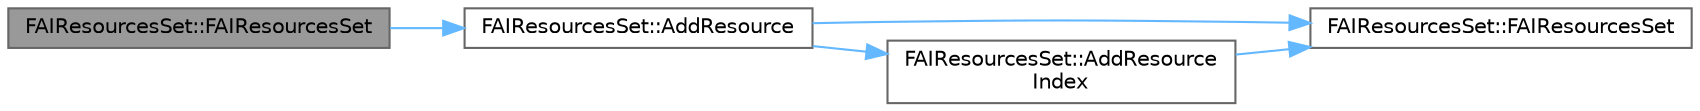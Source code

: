 digraph "FAIResourcesSet::FAIResourcesSet"
{
 // INTERACTIVE_SVG=YES
 // LATEX_PDF_SIZE
  bgcolor="transparent";
  edge [fontname=Helvetica,fontsize=10,labelfontname=Helvetica,labelfontsize=10];
  node [fontname=Helvetica,fontsize=10,shape=box,height=0.2,width=0.4];
  rankdir="LR";
  Node1 [id="Node000001",label="FAIResourcesSet::FAIResourcesSet",height=0.2,width=0.4,color="gray40", fillcolor="grey60", style="filled", fontcolor="black",tooltip=" "];
  Node1 -> Node2 [id="edge1_Node000001_Node000002",color="steelblue1",style="solid",tooltip=" "];
  Node2 [id="Node000002",label="FAIResourcesSet::AddResource",height=0.2,width=0.4,color="grey40", fillcolor="white", style="filled",URL="$dc/d4a/structFAIResourcesSet.html#ad25065ccfcea8a62a1a8f69d0fa97abd",tooltip=" "];
  Node2 -> Node3 [id="edge2_Node000002_Node000003",color="steelblue1",style="solid",tooltip=" "];
  Node3 [id="Node000003",label="FAIResourcesSet::FAIResourcesSet",height=0.2,width=0.4,color="grey40", fillcolor="white", style="filled",URL="$dc/d4a/structFAIResourcesSet.html#aa6961d3f1e7d23e48383908e754627a1",tooltip=" "];
  Node2 -> Node4 [id="edge3_Node000002_Node000004",color="steelblue1",style="solid",tooltip=" "];
  Node4 [id="Node000004",label="FAIResourcesSet::AddResource\lIndex",height=0.2,width=0.4,color="grey40", fillcolor="white", style="filled",URL="$dc/d4a/structFAIResourcesSet.html#af15074b30270e3b5264f7a2c3afa9436",tooltip=" "];
  Node4 -> Node3 [id="edge4_Node000004_Node000003",color="steelblue1",style="solid",tooltip=" "];
}
